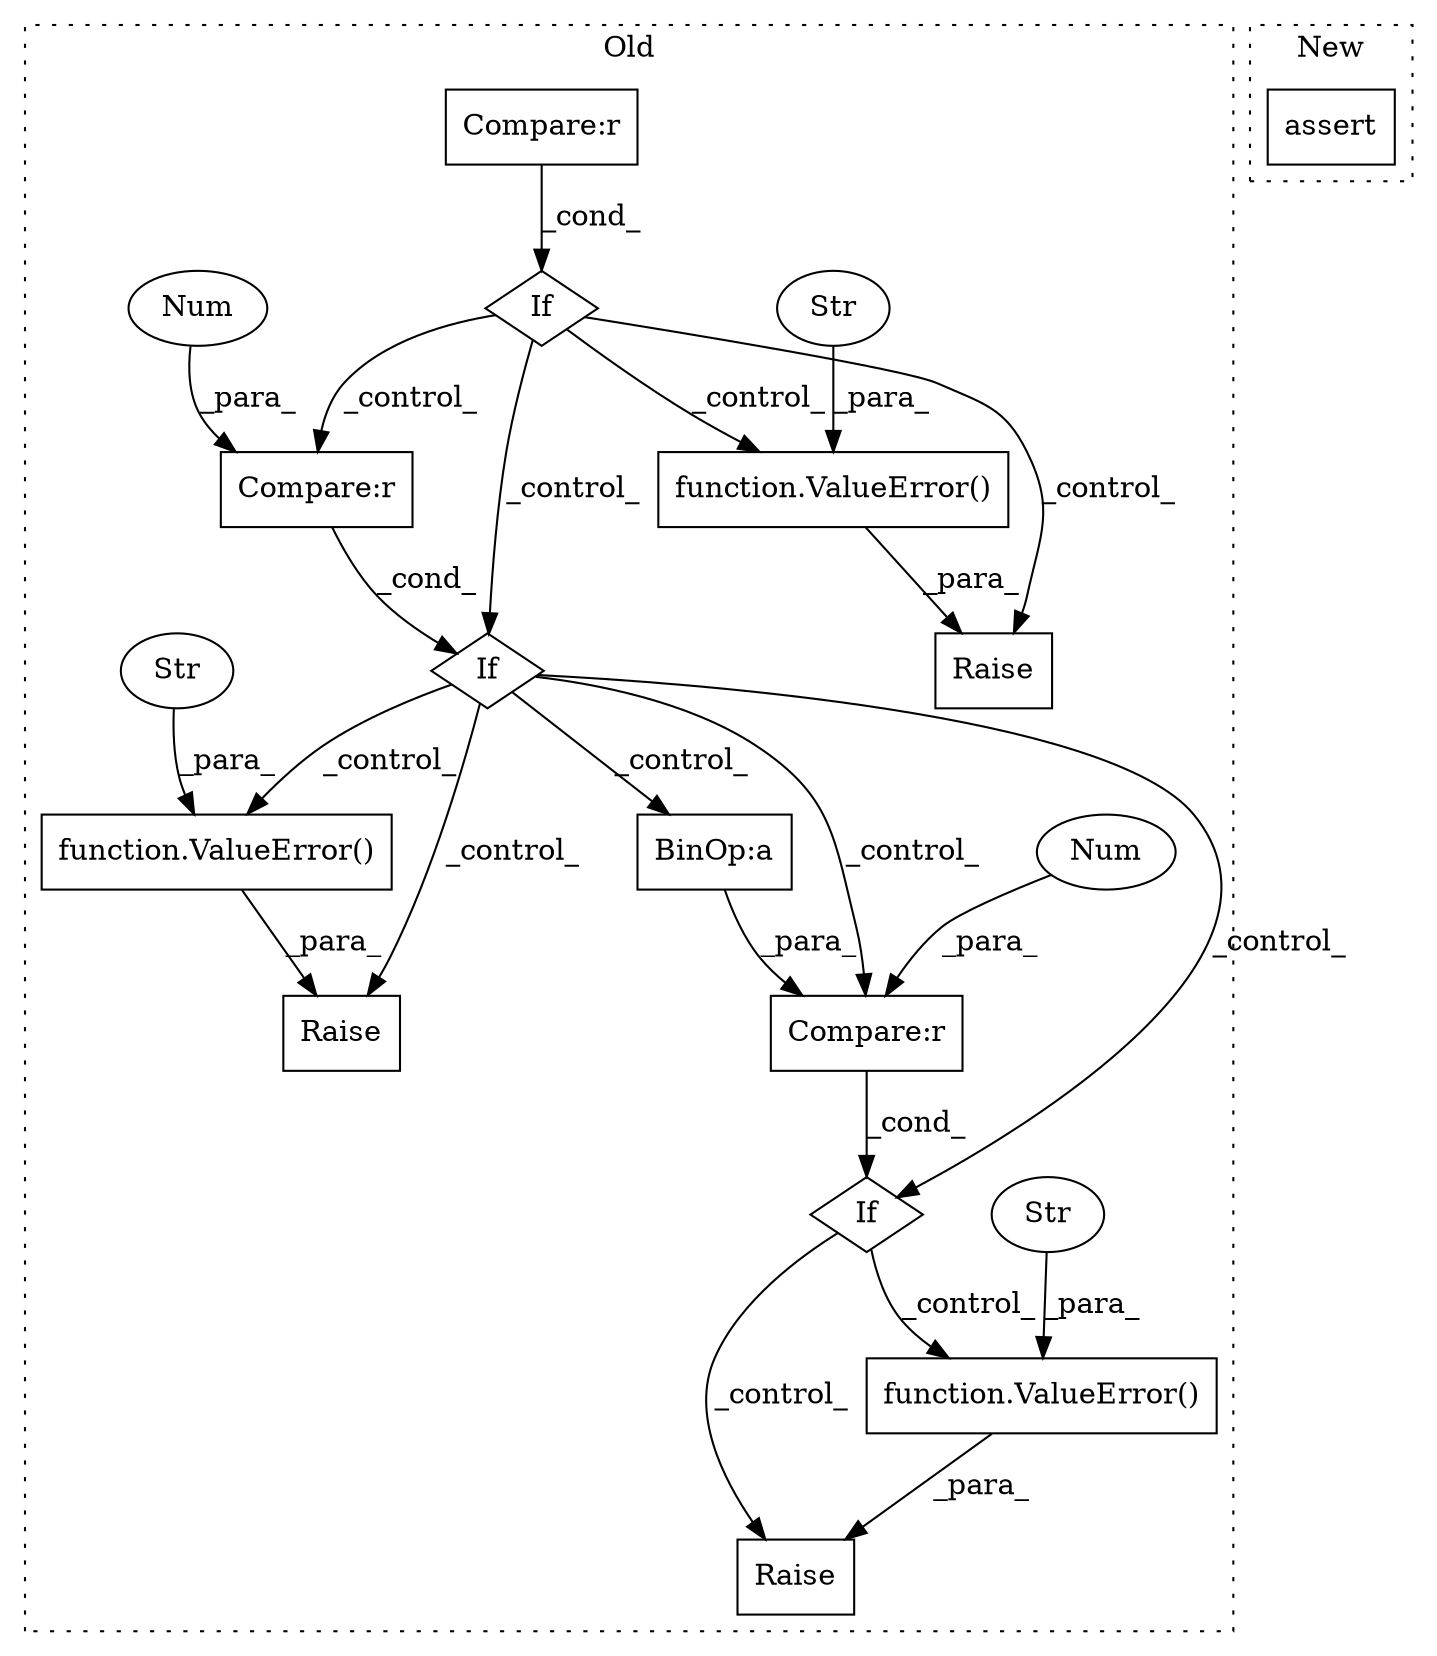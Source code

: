 digraph G {
subgraph cluster0 {
1 [label="Raise" a="91" s="3756" l="6" shape="box"];
3 [label="If" a="96" s="3717" l="3" shape="diamond"];
4 [label="Compare:r" a="40" s="3724" l="22" shape="box"];
5 [label="If" a="96" s="3634" l="3" shape="diamond"];
6 [label="Compare:r" a="40" s="3641" l="14" shape="box"];
7 [label="function.ValueError()" a="75" s="3762,3822" l="11,1" shape="box"];
8 [label="Str" a="66" s="3773" l="49" shape="ellipse"];
9 [label="If" a="96" s="3548" l="3" shape="diamond"];
10 [label="Compare:r" a="40" s="3555" l="15" shape="box"];
11 [label="BinOp:a" a="82" s="3734" l="3" shape="box"];
12 [label="Raise" a="91" s="3580" l="6" shape="box"];
13 [label="Num" a="76" s="3724" l="1" shape="ellipse"];
14 [label="Raise" a="91" s="3665" l="6" shape="box"];
15 [label="Num" a="76" s="3641" l="1" shape="ellipse"];
16 [label="function.ValueError()" a="75" s="3586,3628" l="11,1" shape="box"];
17 [label="Str" a="66" s="3597" l="31" shape="ellipse"];
18 [label="function.ValueError()" a="75" s="3671,3711" l="11,1" shape="box"];
19 [label="Str" a="66" s="3682" l="29" shape="ellipse"];
label = "Old";
style="dotted";
}
subgraph cluster1 {
2 [label="assert" a="65" s="3665" l="7" shape="box"];
label = "New";
style="dotted";
}
3 -> 7 [label="_control_"];
3 -> 1 [label="_control_"];
4 -> 3 [label="_cond_"];
5 -> 4 [label="_control_"];
5 -> 14 [label="_control_"];
5 -> 18 [label="_control_"];
5 -> 3 [label="_control_"];
5 -> 11 [label="_control_"];
6 -> 5 [label="_cond_"];
7 -> 1 [label="_para_"];
8 -> 7 [label="_para_"];
9 -> 5 [label="_control_"];
9 -> 16 [label="_control_"];
9 -> 12 [label="_control_"];
9 -> 6 [label="_control_"];
10 -> 9 [label="_cond_"];
11 -> 4 [label="_para_"];
13 -> 4 [label="_para_"];
15 -> 6 [label="_para_"];
16 -> 12 [label="_para_"];
17 -> 16 [label="_para_"];
18 -> 14 [label="_para_"];
19 -> 18 [label="_para_"];
}